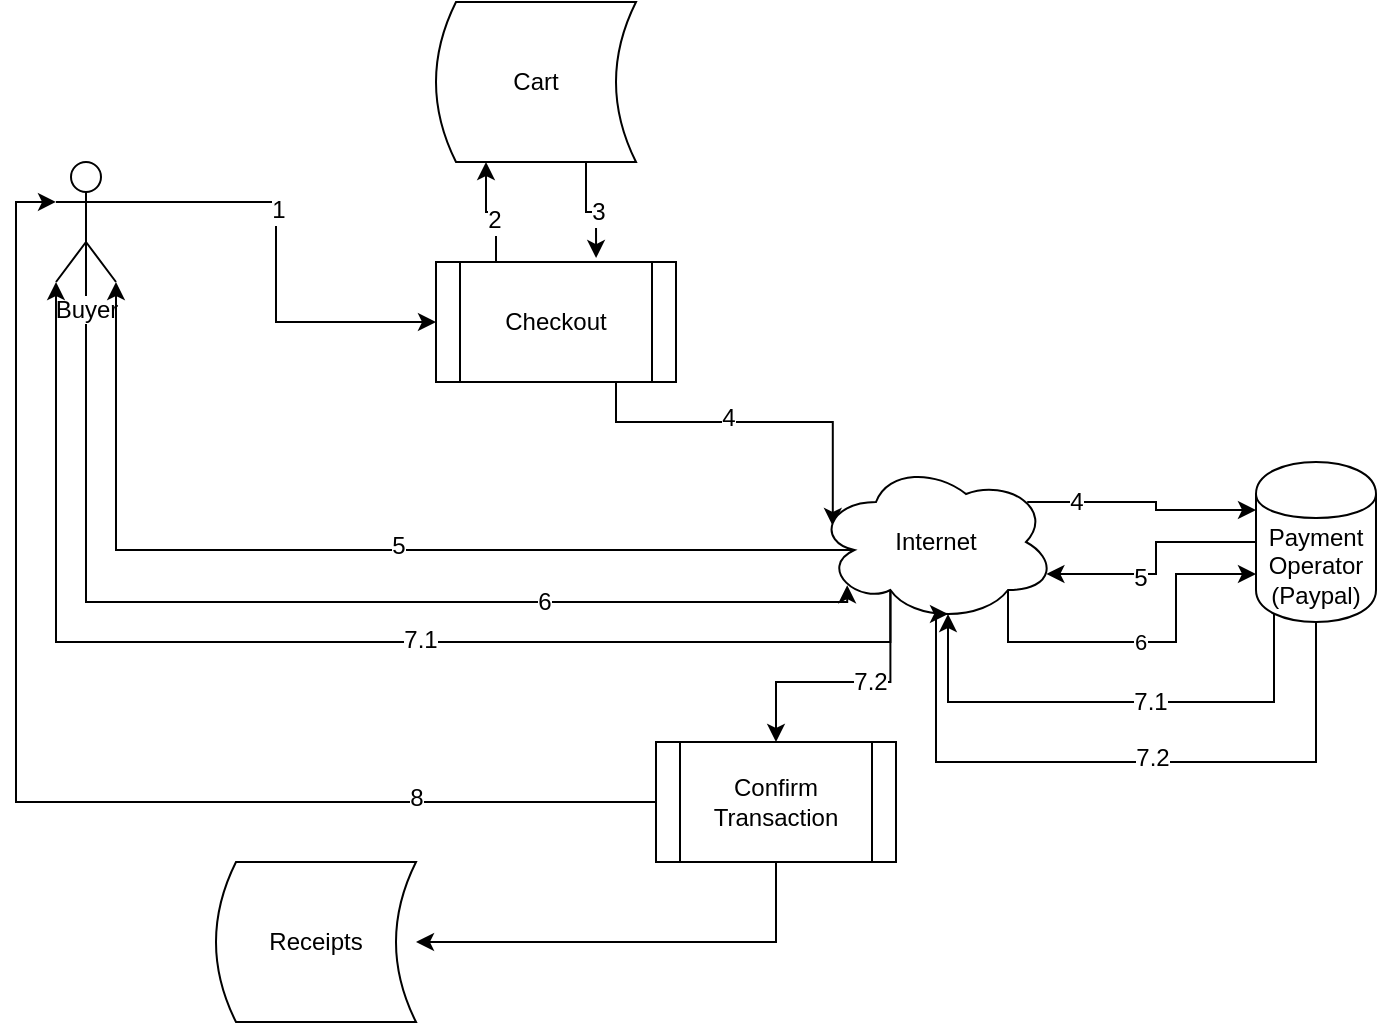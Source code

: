 <mxfile version="12.9.3" type="device" pages="2"><diagram id="jNcK3ro-exZhlaquR4X7" name="Page-1"><mxGraphModel dx="1012" dy="525" grid="1" gridSize="10" guides="1" tooltips="1" connect="1" arrows="1" fold="1" page="1" pageScale="1" pageWidth="1100" pageHeight="850" math="0" shadow="0"><root><mxCell id="0"/><mxCell id="1" parent="0"/><mxCell id="fKZu0tMGmMTpdyTTbOcw-8" style="edgeStyle=orthogonalEdgeStyle;rounded=0;orthogonalLoop=1;jettySize=auto;html=1;exitX=1;exitY=0.333;exitDx=0;exitDy=0;exitPerimeter=0;entryX=0;entryY=0.5;entryDx=0;entryDy=0;" edge="1" parent="1" source="fKZu0tMGmMTpdyTTbOcw-1" target="fKZu0tMGmMTpdyTTbOcw-3"><mxGeometry relative="1" as="geometry"/></mxCell><mxCell id="fKZu0tMGmMTpdyTTbOcw-13" value="1" style="text;html=1;align=center;verticalAlign=middle;resizable=0;points=[];labelBackgroundColor=#ffffff;" vertex="1" connectable="0" parent="fKZu0tMGmMTpdyTTbOcw-8"><mxGeometry x="-0.273" y="-4" relative="1" as="geometry"><mxPoint x="5" y="4" as="offset"/></mxGeometry></mxCell><mxCell id="fKZu0tMGmMTpdyTTbOcw-22" style="edgeStyle=orthogonalEdgeStyle;rounded=0;orthogonalLoop=1;jettySize=auto;html=1;exitX=0.5;exitY=0.5;exitDx=0;exitDy=0;exitPerimeter=0;entryX=0.13;entryY=0.77;entryDx=0;entryDy=0;entryPerimeter=0;" edge="1" parent="1" source="fKZu0tMGmMTpdyTTbOcw-1" target="fKZu0tMGmMTpdyTTbOcw-4"><mxGeometry relative="1" as="geometry"><Array as="points"><mxPoint x="95" y="370"/><mxPoint x="476" y="370"/></Array></mxGeometry></mxCell><mxCell id="fKZu0tMGmMTpdyTTbOcw-23" value="6" style="text;html=1;align=center;verticalAlign=middle;resizable=0;points=[];labelBackgroundColor=#ffffff;" vertex="1" connectable="0" parent="fKZu0tMGmMTpdyTTbOcw-22"><mxGeometry x="0.447" relative="1" as="geometry"><mxPoint as="offset"/></mxGeometry></mxCell><mxCell id="fKZu0tMGmMTpdyTTbOcw-1" value="Buyer" style="shape=umlActor;verticalLabelPosition=bottom;labelBackgroundColor=#ffffff;verticalAlign=top;html=1;outlineConnect=0;" vertex="1" parent="1"><mxGeometry x="80" y="150" width="30" height="60" as="geometry"/></mxCell><mxCell id="fKZu0tMGmMTpdyTTbOcw-10" style="edgeStyle=orthogonalEdgeStyle;rounded=0;orthogonalLoop=1;jettySize=auto;html=1;exitX=0.75;exitY=1;exitDx=0;exitDy=0;entryX=0.667;entryY=-0.033;entryDx=0;entryDy=0;entryPerimeter=0;" edge="1" parent="1" source="fKZu0tMGmMTpdyTTbOcw-2" target="fKZu0tMGmMTpdyTTbOcw-3"><mxGeometry relative="1" as="geometry"/></mxCell><mxCell id="fKZu0tMGmMTpdyTTbOcw-15" value="3" style="text;html=1;align=center;verticalAlign=middle;resizable=0;points=[];labelBackgroundColor=#ffffff;" vertex="1" connectable="0" parent="fKZu0tMGmMTpdyTTbOcw-10"><mxGeometry x="0.132" y="1" relative="1" as="geometry"><mxPoint as="offset"/></mxGeometry></mxCell><mxCell id="fKZu0tMGmMTpdyTTbOcw-2" value="Cart" style="shape=dataStorage;whiteSpace=wrap;html=1;" vertex="1" parent="1"><mxGeometry x="270" y="70" width="100" height="80" as="geometry"/></mxCell><mxCell id="fKZu0tMGmMTpdyTTbOcw-9" style="edgeStyle=orthogonalEdgeStyle;rounded=0;orthogonalLoop=1;jettySize=auto;html=1;exitX=0.25;exitY=0;exitDx=0;exitDy=0;entryX=0.25;entryY=1;entryDx=0;entryDy=0;" edge="1" parent="1" source="fKZu0tMGmMTpdyTTbOcw-3" target="fKZu0tMGmMTpdyTTbOcw-2"><mxGeometry relative="1" as="geometry"/></mxCell><mxCell id="fKZu0tMGmMTpdyTTbOcw-14" value="2" style="text;html=1;align=center;verticalAlign=middle;resizable=0;points=[];labelBackgroundColor=#ffffff;" vertex="1" connectable="0" parent="fKZu0tMGmMTpdyTTbOcw-9"><mxGeometry x="-0.236" y="1" relative="1" as="geometry"><mxPoint as="offset"/></mxGeometry></mxCell><mxCell id="fKZu0tMGmMTpdyTTbOcw-11" style="edgeStyle=orthogonalEdgeStyle;rounded=0;orthogonalLoop=1;jettySize=auto;html=1;exitX=0.75;exitY=1;exitDx=0;exitDy=0;entryX=0.07;entryY=0.4;entryDx=0;entryDy=0;entryPerimeter=0;" edge="1" parent="1" source="fKZu0tMGmMTpdyTTbOcw-3" target="fKZu0tMGmMTpdyTTbOcw-4"><mxGeometry relative="1" as="geometry"/></mxCell><mxCell id="fKZu0tMGmMTpdyTTbOcw-16" value="4" style="text;html=1;align=center;verticalAlign=middle;resizable=0;points=[];labelBackgroundColor=#ffffff;" vertex="1" connectable="0" parent="fKZu0tMGmMTpdyTTbOcw-11"><mxGeometry x="-0.157" y="2" relative="1" as="geometry"><mxPoint as="offset"/></mxGeometry></mxCell><mxCell id="fKZu0tMGmMTpdyTTbOcw-3" value="Checkout" style="shape=process;whiteSpace=wrap;html=1;backgroundOutline=1;" vertex="1" parent="1"><mxGeometry x="270" y="200" width="120" height="60" as="geometry"/></mxCell><mxCell id="fKZu0tMGmMTpdyTTbOcw-12" style="edgeStyle=orthogonalEdgeStyle;rounded=0;orthogonalLoop=1;jettySize=auto;html=1;exitX=0.88;exitY=0.25;exitDx=0;exitDy=0;exitPerimeter=0;entryX=0;entryY=0.3;entryDx=0;entryDy=0;" edge="1" parent="1" source="fKZu0tMGmMTpdyTTbOcw-4" target="fKZu0tMGmMTpdyTTbOcw-5"><mxGeometry relative="1" as="geometry"/></mxCell><mxCell id="fKZu0tMGmMTpdyTTbOcw-17" value="4" style="text;html=1;align=center;verticalAlign=middle;resizable=0;points=[];labelBackgroundColor=#ffffff;" vertex="1" connectable="0" parent="fKZu0tMGmMTpdyTTbOcw-12"><mxGeometry x="-0.589" relative="1" as="geometry"><mxPoint as="offset"/></mxGeometry></mxCell><mxCell id="fKZu0tMGmMTpdyTTbOcw-20" style="edgeStyle=orthogonalEdgeStyle;rounded=0;orthogonalLoop=1;jettySize=auto;html=1;exitX=0.16;exitY=0.55;exitDx=0;exitDy=0;exitPerimeter=0;entryX=1;entryY=1;entryDx=0;entryDy=0;entryPerimeter=0;" edge="1" parent="1" source="fKZu0tMGmMTpdyTTbOcw-4" target="fKZu0tMGmMTpdyTTbOcw-1"><mxGeometry relative="1" as="geometry"/></mxCell><mxCell id="fKZu0tMGmMTpdyTTbOcw-21" value="5" style="text;html=1;align=center;verticalAlign=middle;resizable=0;points=[];labelBackgroundColor=#ffffff;" vertex="1" connectable="0" parent="fKZu0tMGmMTpdyTTbOcw-20"><mxGeometry x="-0.093" y="-2" relative="1" as="geometry"><mxPoint as="offset"/></mxGeometry></mxCell><mxCell id="fKZu0tMGmMTpdyTTbOcw-24" value="6" style="edgeStyle=orthogonalEdgeStyle;rounded=0;orthogonalLoop=1;jettySize=auto;html=1;exitX=0.8;exitY=0.8;exitDx=0;exitDy=0;exitPerimeter=0;entryX=0;entryY=0.7;entryDx=0;entryDy=0;" edge="1" parent="1" source="fKZu0tMGmMTpdyTTbOcw-4" target="fKZu0tMGmMTpdyTTbOcw-5"><mxGeometry relative="1" as="geometry"><Array as="points"><mxPoint x="556" y="390"/><mxPoint x="640" y="390"/><mxPoint x="640" y="356"/></Array></mxGeometry></mxCell><mxCell id="fKZu0tMGmMTpdyTTbOcw-29" style="edgeStyle=orthogonalEdgeStyle;rounded=0;orthogonalLoop=1;jettySize=auto;html=1;exitX=0.31;exitY=0.8;exitDx=0;exitDy=0;exitPerimeter=0;entryX=0.5;entryY=0;entryDx=0;entryDy=0;" edge="1" parent="1" source="fKZu0tMGmMTpdyTTbOcw-4" target="fKZu0tMGmMTpdyTTbOcw-6"><mxGeometry relative="1" as="geometry"/></mxCell><mxCell id="fKZu0tMGmMTpdyTTbOcw-30" value="7.2" style="text;html=1;align=center;verticalAlign=middle;resizable=0;points=[];labelBackgroundColor=#ffffff;" vertex="1" connectable="0" parent="fKZu0tMGmMTpdyTTbOcw-29"><mxGeometry x="-0.309" y="-10" relative="1" as="geometry"><mxPoint x="-10" y="10" as="offset"/></mxGeometry></mxCell><mxCell id="fKZu0tMGmMTpdyTTbOcw-31" style="edgeStyle=orthogonalEdgeStyle;rounded=0;orthogonalLoop=1;jettySize=auto;html=1;exitX=0.31;exitY=0.8;exitDx=0;exitDy=0;exitPerimeter=0;entryX=0;entryY=1;entryDx=0;entryDy=0;entryPerimeter=0;" edge="1" parent="1" source="fKZu0tMGmMTpdyTTbOcw-4" target="fKZu0tMGmMTpdyTTbOcw-1"><mxGeometry relative="1" as="geometry"><Array as="points"><mxPoint x="497" y="390"/><mxPoint x="80" y="390"/></Array></mxGeometry></mxCell><mxCell id="fKZu0tMGmMTpdyTTbOcw-32" value="7.1" style="text;html=1;align=center;verticalAlign=middle;resizable=0;points=[];labelBackgroundColor=#ffffff;" vertex="1" connectable="0" parent="fKZu0tMGmMTpdyTTbOcw-31"><mxGeometry x="-0.162" y="-1" relative="1" as="geometry"><mxPoint as="offset"/></mxGeometry></mxCell><mxCell id="fKZu0tMGmMTpdyTTbOcw-4" value="Internet" style="ellipse;shape=cloud;whiteSpace=wrap;html=1;" vertex="1" parent="1"><mxGeometry x="460" y="300" width="120" height="80" as="geometry"/></mxCell><mxCell id="fKZu0tMGmMTpdyTTbOcw-18" style="edgeStyle=orthogonalEdgeStyle;rounded=0;orthogonalLoop=1;jettySize=auto;html=1;exitX=0;exitY=0.5;exitDx=0;exitDy=0;entryX=0.96;entryY=0.7;entryDx=0;entryDy=0;entryPerimeter=0;" edge="1" parent="1" source="fKZu0tMGmMTpdyTTbOcw-5" target="fKZu0tMGmMTpdyTTbOcw-4"><mxGeometry relative="1" as="geometry"/></mxCell><mxCell id="fKZu0tMGmMTpdyTTbOcw-19" value="5" style="text;html=1;align=center;verticalAlign=middle;resizable=0;points=[];labelBackgroundColor=#ffffff;" vertex="1" connectable="0" parent="fKZu0tMGmMTpdyTTbOcw-18"><mxGeometry x="0.225" y="2" relative="1" as="geometry"><mxPoint as="offset"/></mxGeometry></mxCell><mxCell id="fKZu0tMGmMTpdyTTbOcw-25" style="edgeStyle=orthogonalEdgeStyle;rounded=0;orthogonalLoop=1;jettySize=auto;html=1;exitX=0.15;exitY=0.95;exitDx=0;exitDy=0;exitPerimeter=0;entryX=0.55;entryY=0.95;entryDx=0;entryDy=0;entryPerimeter=0;" edge="1" parent="1" source="fKZu0tMGmMTpdyTTbOcw-5" target="fKZu0tMGmMTpdyTTbOcw-4"><mxGeometry relative="1" as="geometry"><Array as="points"><mxPoint x="689" y="420"/><mxPoint x="526" y="420"/></Array></mxGeometry></mxCell><mxCell id="fKZu0tMGmMTpdyTTbOcw-26" value="7.1" style="text;html=1;align=center;verticalAlign=middle;resizable=0;points=[];labelBackgroundColor=#ffffff;" vertex="1" connectable="0" parent="fKZu0tMGmMTpdyTTbOcw-25"><mxGeometry x="-0.155" relative="1" as="geometry"><mxPoint as="offset"/></mxGeometry></mxCell><mxCell id="fKZu0tMGmMTpdyTTbOcw-27" style="edgeStyle=orthogonalEdgeStyle;rounded=0;orthogonalLoop=1;jettySize=auto;html=1;exitX=0.5;exitY=1;exitDx=0;exitDy=0;entryX=0.55;entryY=0.95;entryDx=0;entryDy=0;entryPerimeter=0;" edge="1" parent="1" source="fKZu0tMGmMTpdyTTbOcw-5" target="fKZu0tMGmMTpdyTTbOcw-4"><mxGeometry relative="1" as="geometry"><Array as="points"><mxPoint x="710" y="450"/><mxPoint x="520" y="450"/><mxPoint x="520" y="376"/></Array></mxGeometry></mxCell><mxCell id="fKZu0tMGmMTpdyTTbOcw-28" value="7.2" style="text;html=1;align=center;verticalAlign=middle;resizable=0;points=[];labelBackgroundColor=#ffffff;" vertex="1" connectable="0" parent="fKZu0tMGmMTpdyTTbOcw-27"><mxGeometry x="-0.106" y="-2" relative="1" as="geometry"><mxPoint as="offset"/></mxGeometry></mxCell><mxCell id="fKZu0tMGmMTpdyTTbOcw-5" value="Payment&lt;br&gt;Operator&lt;br&gt;(Paypal)" style="shape=cylinder;whiteSpace=wrap;html=1;boundedLbl=1;backgroundOutline=1;" vertex="1" parent="1"><mxGeometry x="680" y="300" width="60" height="80" as="geometry"/></mxCell><mxCell id="fKZu0tMGmMTpdyTTbOcw-33" style="edgeStyle=orthogonalEdgeStyle;rounded=0;orthogonalLoop=1;jettySize=auto;html=1;exitX=0.5;exitY=1;exitDx=0;exitDy=0;entryX=1;entryY=0.5;entryDx=0;entryDy=0;" edge="1" parent="1" source="fKZu0tMGmMTpdyTTbOcw-6" target="fKZu0tMGmMTpdyTTbOcw-7"><mxGeometry relative="1" as="geometry"/></mxCell><mxCell id="fKZu0tMGmMTpdyTTbOcw-34" style="edgeStyle=orthogonalEdgeStyle;rounded=0;orthogonalLoop=1;jettySize=auto;html=1;exitX=0;exitY=0.5;exitDx=0;exitDy=0;entryX=0;entryY=0.333;entryDx=0;entryDy=0;entryPerimeter=0;" edge="1" parent="1" source="fKZu0tMGmMTpdyTTbOcw-6" target="fKZu0tMGmMTpdyTTbOcw-1"><mxGeometry relative="1" as="geometry"/></mxCell><mxCell id="fKZu0tMGmMTpdyTTbOcw-35" value="8" style="text;html=1;align=center;verticalAlign=middle;resizable=0;points=[];labelBackgroundColor=#ffffff;" vertex="1" connectable="0" parent="fKZu0tMGmMTpdyTTbOcw-34"><mxGeometry x="-0.625" y="-2" relative="1" as="geometry"><mxPoint as="offset"/></mxGeometry></mxCell><mxCell id="fKZu0tMGmMTpdyTTbOcw-6" value="Confirm Transaction" style="shape=process;whiteSpace=wrap;html=1;backgroundOutline=1;" vertex="1" parent="1"><mxGeometry x="380" y="440" width="120" height="60" as="geometry"/></mxCell><mxCell id="fKZu0tMGmMTpdyTTbOcw-7" value="Receipts" style="shape=dataStorage;whiteSpace=wrap;html=1;" vertex="1" parent="1"><mxGeometry x="160" y="500" width="100" height="80" as="geometry"/></mxCell></root></mxGraphModel></diagram><diagram id="q2DurmdJAq46PqY3NHQz" name="Page-2"><mxGraphModel dx="1012" dy="525" grid="1" gridSize="10" guides="1" tooltips="1" connect="1" arrows="1" fold="1" page="1" pageScale="1" pageWidth="1100" pageHeight="850" math="0" shadow="0"><root><mxCell id="XGVtz8Y0-K-VcIzxZ5c3-0"/><mxCell id="XGVtz8Y0-K-VcIzxZ5c3-1" parent="XGVtz8Y0-K-VcIzxZ5c3-0"/><mxCell id="XGVtz8Y0-K-VcIzxZ5c3-2" style="edgeStyle=orthogonalEdgeStyle;rounded=0;orthogonalLoop=1;jettySize=auto;html=1;exitX=1;exitY=0.333;exitDx=0;exitDy=0;exitPerimeter=0;entryX=0;entryY=0.5;entryDx=0;entryDy=0;" edge="1" source="XGVtz8Y0-K-VcIzxZ5c3-6" target="XGVtz8Y0-K-VcIzxZ5c3-14" parent="XGVtz8Y0-K-VcIzxZ5c3-1"><mxGeometry relative="1" as="geometry"/></mxCell><mxCell id="XGVtz8Y0-K-VcIzxZ5c3-3" value="1" style="text;html=1;align=center;verticalAlign=middle;resizable=0;points=[];labelBackgroundColor=#ffffff;" vertex="1" connectable="0" parent="XGVtz8Y0-K-VcIzxZ5c3-2"><mxGeometry x="-0.273" y="-4" relative="1" as="geometry"><mxPoint x="5" y="4" as="offset"/></mxGeometry></mxCell><mxCell id="XGVtz8Y0-K-VcIzxZ5c3-6" value="Buyer" style="shape=umlActor;verticalLabelPosition=bottom;labelBackgroundColor=#ffffff;verticalAlign=top;html=1;outlineConnect=0;" vertex="1" parent="XGVtz8Y0-K-VcIzxZ5c3-1"><mxGeometry x="40" y="90" width="30" height="60" as="geometry"/></mxCell><mxCell id="XGVtz8Y0-K-VcIzxZ5c3-7" style="edgeStyle=orthogonalEdgeStyle;rounded=0;orthogonalLoop=1;jettySize=auto;html=1;exitX=0.75;exitY=1;exitDx=0;exitDy=0;entryX=0.667;entryY=-0.033;entryDx=0;entryDy=0;entryPerimeter=0;" edge="1" source="XGVtz8Y0-K-VcIzxZ5c3-9" target="XGVtz8Y0-K-VcIzxZ5c3-14" parent="XGVtz8Y0-K-VcIzxZ5c3-1"><mxGeometry relative="1" as="geometry"/></mxCell><mxCell id="XGVtz8Y0-K-VcIzxZ5c3-8" value="3" style="text;html=1;align=center;verticalAlign=middle;resizable=0;points=[];labelBackgroundColor=#ffffff;" vertex="1" connectable="0" parent="XGVtz8Y0-K-VcIzxZ5c3-7"><mxGeometry x="0.132" y="1" relative="1" as="geometry"><mxPoint as="offset"/></mxGeometry></mxCell><mxCell id="XGVtz8Y0-K-VcIzxZ5c3-9" value="Cart" style="shape=dataStorage;whiteSpace=wrap;html=1;" vertex="1" parent="XGVtz8Y0-K-VcIzxZ5c3-1"><mxGeometry x="230" y="10" width="100" height="80" as="geometry"/></mxCell><mxCell id="XGVtz8Y0-K-VcIzxZ5c3-10" style="edgeStyle=orthogonalEdgeStyle;rounded=0;orthogonalLoop=1;jettySize=auto;html=1;exitX=0.25;exitY=0;exitDx=0;exitDy=0;entryX=0.25;entryY=1;entryDx=0;entryDy=0;" edge="1" source="XGVtz8Y0-K-VcIzxZ5c3-14" target="XGVtz8Y0-K-VcIzxZ5c3-9" parent="XGVtz8Y0-K-VcIzxZ5c3-1"><mxGeometry relative="1" as="geometry"/></mxCell><mxCell id="XGVtz8Y0-K-VcIzxZ5c3-11" value="2" style="text;html=1;align=center;verticalAlign=middle;resizable=0;points=[];labelBackgroundColor=#ffffff;" vertex="1" connectable="0" parent="XGVtz8Y0-K-VcIzxZ5c3-10"><mxGeometry x="-0.236" y="1" relative="1" as="geometry"><mxPoint as="offset"/></mxGeometry></mxCell><mxCell id="XGVtz8Y0-K-VcIzxZ5c3-12" style="edgeStyle=orthogonalEdgeStyle;rounded=0;orthogonalLoop=1;jettySize=auto;html=1;exitX=0.75;exitY=1;exitDx=0;exitDy=0;entryX=0.07;entryY=0.4;entryDx=0;entryDy=0;entryPerimeter=0;" edge="1" source="XGVtz8Y0-K-VcIzxZ5c3-14" target="XGVtz8Y0-K-VcIzxZ5c3-24" parent="XGVtz8Y0-K-VcIzxZ5c3-1"><mxGeometry relative="1" as="geometry"/></mxCell><mxCell id="XGVtz8Y0-K-VcIzxZ5c3-13" value="4" style="text;html=1;align=center;verticalAlign=middle;resizable=0;points=[];labelBackgroundColor=#ffffff;" vertex="1" connectable="0" parent="XGVtz8Y0-K-VcIzxZ5c3-12"><mxGeometry x="-0.157" y="2" relative="1" as="geometry"><mxPoint as="offset"/></mxGeometry></mxCell><mxCell id="XGVtz8Y0-K-VcIzxZ5c3-14" value="Checkout" style="shape=process;whiteSpace=wrap;html=1;backgroundOutline=1;" vertex="1" parent="XGVtz8Y0-K-VcIzxZ5c3-1"><mxGeometry x="230" y="140" width="120" height="60" as="geometry"/></mxCell><mxCell id="XGVtz8Y0-K-VcIzxZ5c3-15" style="edgeStyle=orthogonalEdgeStyle;rounded=0;orthogonalLoop=1;jettySize=auto;html=1;exitX=0.88;exitY=0.25;exitDx=0;exitDy=0;exitPerimeter=0;entryX=0;entryY=0.3;entryDx=0;entryDy=0;" edge="1" source="XGVtz8Y0-K-VcIzxZ5c3-24" target="XGVtz8Y0-K-VcIzxZ5c3-31" parent="XGVtz8Y0-K-VcIzxZ5c3-1"><mxGeometry relative="1" as="geometry"/></mxCell><mxCell id="XGVtz8Y0-K-VcIzxZ5c3-16" value="4" style="text;html=1;align=center;verticalAlign=middle;resizable=0;points=[];labelBackgroundColor=#ffffff;" vertex="1" connectable="0" parent="XGVtz8Y0-K-VcIzxZ5c3-15"><mxGeometry x="-0.589" relative="1" as="geometry"><mxPoint as="offset"/></mxGeometry></mxCell><mxCell id="XGVtz8Y0-K-VcIzxZ5c3-20" style="edgeStyle=orthogonalEdgeStyle;rounded=0;orthogonalLoop=1;jettySize=auto;html=1;exitX=0.31;exitY=0.8;exitDx=0;exitDy=0;exitPerimeter=0;entryX=0.5;entryY=0;entryDx=0;entryDy=0;" edge="1" source="XGVtz8Y0-K-VcIzxZ5c3-24" target="XGVtz8Y0-K-VcIzxZ5c3-35" parent="XGVtz8Y0-K-VcIzxZ5c3-1"><mxGeometry relative="1" as="geometry"/></mxCell><mxCell id="XGVtz8Y0-K-VcIzxZ5c3-21" value="7.2" style="text;html=1;align=center;verticalAlign=middle;resizable=0;points=[];labelBackgroundColor=#ffffff;" vertex="1" connectable="0" parent="XGVtz8Y0-K-VcIzxZ5c3-20"><mxGeometry x="-0.309" y="-10" relative="1" as="geometry"><mxPoint x="-10" y="10" as="offset"/></mxGeometry></mxCell><mxCell id="XGVtz8Y0-K-VcIzxZ5c3-24" value="Internet" style="ellipse;shape=cloud;whiteSpace=wrap;html=1;" vertex="1" parent="XGVtz8Y0-K-VcIzxZ5c3-1"><mxGeometry x="420" y="240" width="120" height="80" as="geometry"/></mxCell><mxCell id="XGVtz8Y0-K-VcIzxZ5c3-29" style="edgeStyle=orthogonalEdgeStyle;rounded=0;orthogonalLoop=1;jettySize=auto;html=1;exitX=0.5;exitY=1;exitDx=0;exitDy=0;entryX=0.55;entryY=0.95;entryDx=0;entryDy=0;entryPerimeter=0;" edge="1" source="XGVtz8Y0-K-VcIzxZ5c3-31" target="XGVtz8Y0-K-VcIzxZ5c3-24" parent="XGVtz8Y0-K-VcIzxZ5c3-1"><mxGeometry relative="1" as="geometry"><Array as="points"><mxPoint x="670" y="390"/><mxPoint x="480" y="390"/><mxPoint x="480" y="316"/></Array></mxGeometry></mxCell><mxCell id="XGVtz8Y0-K-VcIzxZ5c3-30" value="7.2" style="text;html=1;align=center;verticalAlign=middle;resizable=0;points=[];labelBackgroundColor=#ffffff;" vertex="1" connectable="0" parent="XGVtz8Y0-K-VcIzxZ5c3-29"><mxGeometry x="-0.106" y="-2" relative="1" as="geometry"><mxPoint as="offset"/></mxGeometry></mxCell><mxCell id="XGVtz8Y0-K-VcIzxZ5c3-31" value="Payment&lt;br&gt;Operator&lt;br&gt;(Paypal)" style="shape=cylinder;whiteSpace=wrap;html=1;boundedLbl=1;backgroundOutline=1;" vertex="1" parent="XGVtz8Y0-K-VcIzxZ5c3-1"><mxGeometry x="640" y="240" width="60" height="80" as="geometry"/></mxCell><mxCell id="XGVtz8Y0-K-VcIzxZ5c3-32" style="edgeStyle=orthogonalEdgeStyle;rounded=0;orthogonalLoop=1;jettySize=auto;html=1;exitX=0.5;exitY=1;exitDx=0;exitDy=0;entryX=1;entryY=0.5;entryDx=0;entryDy=0;" edge="1" source="XGVtz8Y0-K-VcIzxZ5c3-35" target="XGVtz8Y0-K-VcIzxZ5c3-36" parent="XGVtz8Y0-K-VcIzxZ5c3-1"><mxGeometry relative="1" as="geometry"/></mxCell><mxCell id="XGVtz8Y0-K-VcIzxZ5c3-33" style="edgeStyle=orthogonalEdgeStyle;rounded=0;orthogonalLoop=1;jettySize=auto;html=1;exitX=0;exitY=0.5;exitDx=0;exitDy=0;entryX=0;entryY=0.333;entryDx=0;entryDy=0;entryPerimeter=0;" edge="1" source="XGVtz8Y0-K-VcIzxZ5c3-35" target="XGVtz8Y0-K-VcIzxZ5c3-6" parent="XGVtz8Y0-K-VcIzxZ5c3-1"><mxGeometry relative="1" as="geometry"/></mxCell><mxCell id="XGVtz8Y0-K-VcIzxZ5c3-34" value="8" style="text;html=1;align=center;verticalAlign=middle;resizable=0;points=[];labelBackgroundColor=#ffffff;" vertex="1" connectable="0" parent="XGVtz8Y0-K-VcIzxZ5c3-33"><mxGeometry x="-0.625" y="-2" relative="1" as="geometry"><mxPoint as="offset"/></mxGeometry></mxCell><mxCell id="XGVtz8Y0-K-VcIzxZ5c3-35" value="Confirm Transaction" style="shape=process;whiteSpace=wrap;html=1;backgroundOutline=1;" vertex="1" parent="XGVtz8Y0-K-VcIzxZ5c3-1"><mxGeometry x="340" y="380" width="120" height="60" as="geometry"/></mxCell><mxCell id="XGVtz8Y0-K-VcIzxZ5c3-36" value="Receipts" style="shape=dataStorage;whiteSpace=wrap;html=1;" vertex="1" parent="XGVtz8Y0-K-VcIzxZ5c3-1"><mxGeometry x="120" y="440" width="100" height="80" as="geometry"/></mxCell><mxCell id="XGVtz8Y0-K-VcIzxZ5c3-37" value="Getting Card Info" style="text;html=1;strokeColor=none;fillColor=none;align=center;verticalAlign=middle;whiteSpace=wrap;rounded=0;" vertex="1" parent="XGVtz8Y0-K-VcIzxZ5c3-1"><mxGeometry x="450" y="180" width="40" height="20" as="geometry"/></mxCell></root></mxGraphModel></diagram></mxfile>